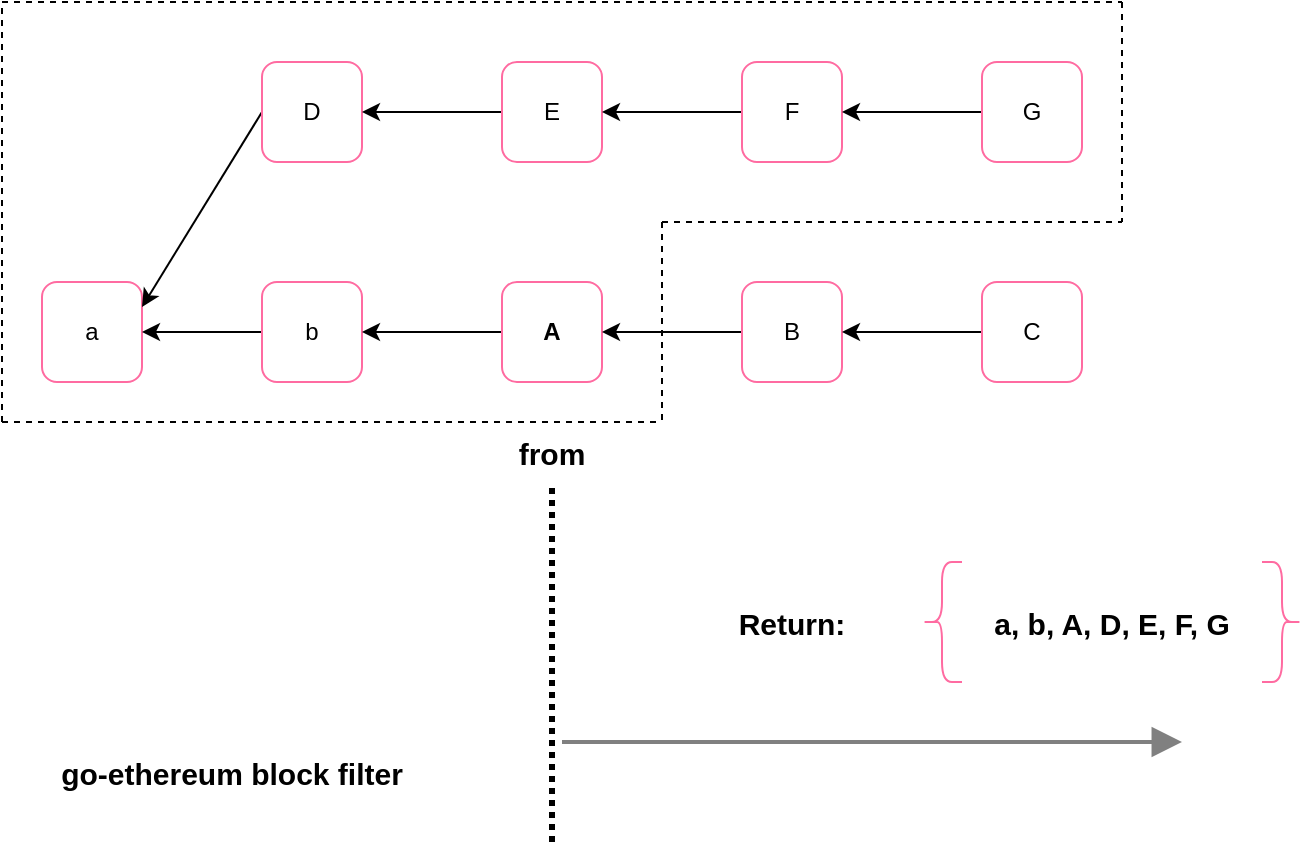 <mxfile version="20.2.7" type="github">
  <diagram id="FNAb4ETHkIl-EfEuZrZ9" name="第 1 页">
    <mxGraphModel dx="1018" dy="690" grid="1" gridSize="10" guides="1" tooltips="1" connect="1" arrows="1" fold="1" page="1" pageScale="1" pageWidth="827" pageHeight="1169" math="0" shadow="0">
      <root>
        <mxCell id="0" />
        <mxCell id="1" parent="0" />
        <mxCell id="2Dl-801yYW-nUZBLow6B-1" value="a" style="rounded=1;whiteSpace=wrap;html=1;strokeColor=#FF6BA1;" vertex="1" parent="1">
          <mxGeometry x="100" y="280" width="50" height="50" as="geometry" />
        </mxCell>
        <mxCell id="2Dl-801yYW-nUZBLow6B-2" value="" style="edgeStyle=none;rounded=0;orthogonalLoop=1;jettySize=auto;html=1;fontSize=15;strokeWidth=1;" edge="1" parent="1" source="2Dl-801yYW-nUZBLow6B-3" target="2Dl-801yYW-nUZBLow6B-1">
          <mxGeometry relative="1" as="geometry" />
        </mxCell>
        <mxCell id="2Dl-801yYW-nUZBLow6B-3" value="b" style="rounded=1;whiteSpace=wrap;html=1;strokeColor=#FF6BA1;" vertex="1" parent="1">
          <mxGeometry x="210" y="280" width="50" height="50" as="geometry" />
        </mxCell>
        <mxCell id="2Dl-801yYW-nUZBLow6B-4" value="" style="edgeStyle=none;rounded=0;orthogonalLoop=1;jettySize=auto;html=1;fontSize=15;strokeWidth=1;" edge="1" parent="1" source="2Dl-801yYW-nUZBLow6B-5" target="2Dl-801yYW-nUZBLow6B-3">
          <mxGeometry relative="1" as="geometry" />
        </mxCell>
        <mxCell id="2Dl-801yYW-nUZBLow6B-5" value="&lt;b&gt;A&lt;/b&gt;" style="rounded=1;whiteSpace=wrap;html=1;strokeColor=#FF6BA1;" vertex="1" parent="1">
          <mxGeometry x="330" y="280" width="50" height="50" as="geometry" />
        </mxCell>
        <mxCell id="2Dl-801yYW-nUZBLow6B-6" value="" style="edgeStyle=none;rounded=0;orthogonalLoop=1;jettySize=auto;html=1;fontSize=15;strokeWidth=1;entryX=1;entryY=0.5;entryDx=0;entryDy=0;" edge="1" parent="1" source="2Dl-801yYW-nUZBLow6B-7" target="2Dl-801yYW-nUZBLow6B-5">
          <mxGeometry relative="1" as="geometry" />
        </mxCell>
        <mxCell id="2Dl-801yYW-nUZBLow6B-7" value="B" style="rounded=1;whiteSpace=wrap;html=1;strokeColor=#FF6BA1;" vertex="1" parent="1">
          <mxGeometry x="450" y="280" width="50" height="50" as="geometry" />
        </mxCell>
        <mxCell id="2Dl-801yYW-nUZBLow6B-8" value="" style="edgeStyle=none;rounded=0;orthogonalLoop=1;jettySize=auto;html=1;fontSize=15;strokeWidth=1;" edge="1" parent="1" source="2Dl-801yYW-nUZBLow6B-9" target="2Dl-801yYW-nUZBLow6B-7">
          <mxGeometry relative="1" as="geometry" />
        </mxCell>
        <mxCell id="2Dl-801yYW-nUZBLow6B-9" value="C" style="rounded=1;whiteSpace=wrap;html=1;strokeColor=#FF6BA1;" vertex="1" parent="1">
          <mxGeometry x="570" y="280" width="50" height="50" as="geometry" />
        </mxCell>
        <mxCell id="2Dl-801yYW-nUZBLow6B-10" style="edgeStyle=none;rounded=0;orthogonalLoop=1;jettySize=auto;html=1;exitX=0;exitY=0.5;exitDx=0;exitDy=0;fontSize=15;strokeWidth=1;entryX=1;entryY=0.25;entryDx=0;entryDy=0;" edge="1" parent="1" source="2Dl-801yYW-nUZBLow6B-11" target="2Dl-801yYW-nUZBLow6B-1">
          <mxGeometry relative="1" as="geometry">
            <mxPoint x="150" y="310" as="targetPoint" />
          </mxGeometry>
        </mxCell>
        <mxCell id="2Dl-801yYW-nUZBLow6B-11" value="D" style="rounded=1;whiteSpace=wrap;html=1;strokeColor=#FF6BA1;" vertex="1" parent="1">
          <mxGeometry x="210" y="170" width="50" height="50" as="geometry" />
        </mxCell>
        <mxCell id="2Dl-801yYW-nUZBLow6B-12" value="" style="edgeStyle=none;rounded=0;orthogonalLoop=1;jettySize=auto;html=1;fontSize=15;strokeWidth=1;" edge="1" parent="1" source="2Dl-801yYW-nUZBLow6B-13" target="2Dl-801yYW-nUZBLow6B-11">
          <mxGeometry relative="1" as="geometry" />
        </mxCell>
        <mxCell id="2Dl-801yYW-nUZBLow6B-13" value="E" style="rounded=1;whiteSpace=wrap;html=1;strokeColor=#FF6BA1;" vertex="1" parent="1">
          <mxGeometry x="330" y="170" width="50" height="50" as="geometry" />
        </mxCell>
        <mxCell id="2Dl-801yYW-nUZBLow6B-14" value="" style="edgeStyle=none;rounded=0;orthogonalLoop=1;jettySize=auto;html=1;fontSize=15;strokeWidth=1;" edge="1" parent="1" source="2Dl-801yYW-nUZBLow6B-15" target="2Dl-801yYW-nUZBLow6B-13">
          <mxGeometry relative="1" as="geometry" />
        </mxCell>
        <mxCell id="2Dl-801yYW-nUZBLow6B-15" value="F" style="rounded=1;whiteSpace=wrap;html=1;strokeColor=#FF6BA1;" vertex="1" parent="1">
          <mxGeometry x="450" y="170" width="50" height="50" as="geometry" />
        </mxCell>
        <mxCell id="2Dl-801yYW-nUZBLow6B-16" value="" style="edgeStyle=none;rounded=0;orthogonalLoop=1;jettySize=auto;html=1;fontSize=15;strokeWidth=1;" edge="1" parent="1" source="2Dl-801yYW-nUZBLow6B-17" target="2Dl-801yYW-nUZBLow6B-15">
          <mxGeometry relative="1" as="geometry" />
        </mxCell>
        <mxCell id="2Dl-801yYW-nUZBLow6B-17" value="G" style="rounded=1;whiteSpace=wrap;html=1;strokeColor=#FF6BA1;" vertex="1" parent="1">
          <mxGeometry x="570" y="170" width="50" height="50" as="geometry" />
        </mxCell>
        <mxCell id="2Dl-801yYW-nUZBLow6B-18" value="from" style="text;strokeColor=none;fillColor=none;align=center;verticalAlign=middle;spacingLeft=4;spacingRight=4;overflow=hidden;points=[[0,0.5],[1,0.5]];portConstraint=eastwest;rotatable=0;fontStyle=1;fontSize=15;" vertex="1" parent="1">
          <mxGeometry x="315" y="350" width="80" height="30" as="geometry" />
        </mxCell>
        <mxCell id="2Dl-801yYW-nUZBLow6B-19" value="" style="endArrow=none;dashed=1;html=1;rounded=0;fontSize=15;entryX=0.5;entryY=1.1;entryDx=0;entryDy=0;entryPerimeter=0;strokeWidth=3;dashPattern=1 1;" edge="1" parent="1" target="2Dl-801yYW-nUZBLow6B-18">
          <mxGeometry width="50" height="50" relative="1" as="geometry">
            <mxPoint x="355" y="560" as="sourcePoint" />
            <mxPoint x="420" y="410" as="targetPoint" />
          </mxGeometry>
        </mxCell>
        <mxCell id="2Dl-801yYW-nUZBLow6B-20" value="a, b, A, D, E, F, G" style="text;strokeColor=none;fillColor=none;align=center;verticalAlign=middle;spacingLeft=4;spacingRight=4;overflow=hidden;points=[[0,0.5],[1,0.5]];portConstraint=eastwest;rotatable=0;fontSize=15;fontStyle=1" vertex="1" parent="1">
          <mxGeometry x="560" y="425" width="150" height="50" as="geometry" />
        </mxCell>
        <mxCell id="2Dl-801yYW-nUZBLow6B-21" value="" style="shape=curlyBracket;whiteSpace=wrap;html=1;rounded=1;fontSize=15;strokeColor=#FF6BA1;" vertex="1" parent="1">
          <mxGeometry x="540" y="420" width="20" height="60" as="geometry" />
        </mxCell>
        <mxCell id="2Dl-801yYW-nUZBLow6B-22" value="" style="shape=curlyBracket;whiteSpace=wrap;html=1;rounded=1;flipH=1;fontSize=15;strokeColor=#FF6BA1;" vertex="1" parent="1">
          <mxGeometry x="710" y="420" width="20" height="60" as="geometry" />
        </mxCell>
        <mxCell id="2Dl-801yYW-nUZBLow6B-23" value="" style="edgeStyle=none;html=1;strokeColor=#808080;endArrow=block;endSize=10;dashed=0;verticalAlign=bottom;strokeWidth=2;rounded=0;dashPattern=1 1;fontSize=15;" edge="1" parent="1">
          <mxGeometry width="160" relative="1" as="geometry">
            <mxPoint x="360" y="510" as="sourcePoint" />
            <mxPoint x="670" y="510" as="targetPoint" />
          </mxGeometry>
        </mxCell>
        <mxCell id="2Dl-801yYW-nUZBLow6B-24" value="" style="endArrow=none;dashed=1;html=1;rounded=0;fontSize=15;strokeWidth=1;" edge="1" parent="1">
          <mxGeometry width="50" height="50" relative="1" as="geometry">
            <mxPoint x="80" y="350" as="sourcePoint" />
            <mxPoint x="80" y="140" as="targetPoint" />
          </mxGeometry>
        </mxCell>
        <mxCell id="2Dl-801yYW-nUZBLow6B-25" value="" style="endArrow=none;dashed=1;html=1;rounded=0;fontSize=15;strokeWidth=1;" edge="1" parent="1">
          <mxGeometry width="50" height="50" relative="1" as="geometry">
            <mxPoint x="80" y="350" as="sourcePoint" />
            <mxPoint x="410" y="350" as="targetPoint" />
          </mxGeometry>
        </mxCell>
        <mxCell id="2Dl-801yYW-nUZBLow6B-26" value="" style="endArrow=none;dashed=1;html=1;rounded=0;fontSize=15;strokeWidth=1;" edge="1" parent="1">
          <mxGeometry width="50" height="50" relative="1" as="geometry">
            <mxPoint x="410" y="250" as="sourcePoint" />
            <mxPoint x="410" y="350" as="targetPoint" />
          </mxGeometry>
        </mxCell>
        <mxCell id="2Dl-801yYW-nUZBLow6B-27" value="" style="endArrow=none;dashed=1;html=1;rounded=0;fontSize=15;strokeWidth=1;" edge="1" parent="1">
          <mxGeometry width="50" height="50" relative="1" as="geometry">
            <mxPoint x="410" y="250" as="sourcePoint" />
            <mxPoint x="640" y="250" as="targetPoint" />
          </mxGeometry>
        </mxCell>
        <mxCell id="2Dl-801yYW-nUZBLow6B-28" value="" style="endArrow=none;dashed=1;html=1;rounded=0;fontSize=15;strokeWidth=1;" edge="1" parent="1">
          <mxGeometry width="50" height="50" relative="1" as="geometry">
            <mxPoint x="640" y="140" as="sourcePoint" />
            <mxPoint x="640" y="250" as="targetPoint" />
          </mxGeometry>
        </mxCell>
        <mxCell id="2Dl-801yYW-nUZBLow6B-29" value="" style="endArrow=none;dashed=1;html=1;rounded=0;fontSize=15;strokeWidth=1;" edge="1" parent="1">
          <mxGeometry width="50" height="50" relative="1" as="geometry">
            <mxPoint x="80" y="140" as="sourcePoint" />
            <mxPoint x="640" y="140" as="targetPoint" />
          </mxGeometry>
        </mxCell>
        <mxCell id="2Dl-801yYW-nUZBLow6B-30" value="Return:" style="text;strokeColor=none;fillColor=none;align=center;verticalAlign=middle;spacingLeft=4;spacingRight=4;overflow=hidden;points=[[0,0.5],[1,0.5]];portConstraint=eastwest;rotatable=0;fontStyle=1;fontSize=15;" vertex="1" parent="1">
          <mxGeometry x="435" y="435" width="80" height="30" as="geometry" />
        </mxCell>
        <mxCell id="2Dl-801yYW-nUZBLow6B-31" value="go-ethereum block filter" style="text;strokeColor=none;fillColor=none;align=center;verticalAlign=middle;spacingLeft=4;spacingRight=4;overflow=hidden;points=[[0,0.5],[1,0.5]];portConstraint=eastwest;rotatable=0;fontStyle=1;fontSize=15;" vertex="1" parent="1">
          <mxGeometry x="90" y="490" width="210" height="70" as="geometry" />
        </mxCell>
      </root>
    </mxGraphModel>
  </diagram>
</mxfile>
